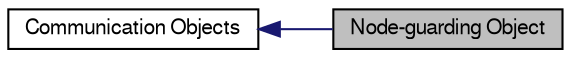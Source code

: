 digraph "Node-guarding Object"
{
  edge [fontname="FreeSans",fontsize="10",labelfontname="FreeSans",labelfontsize="10"];
  node [fontname="FreeSans",fontsize="10",shape=record];
  rankdir=LR;
  Node0 [label="Node-guarding Object",height=0.2,width=0.4,color="black", fillcolor="grey75", style="filled" fontcolor="black"];
  Node1 [label="Communication Objects",height=0.2,width=0.4,color="black", fillcolor="white", style="filled",URL="$group__comobj.html"];
  Node1->Node0 [shape=plaintext, color="midnightblue", dir="back", style="solid"];
}
